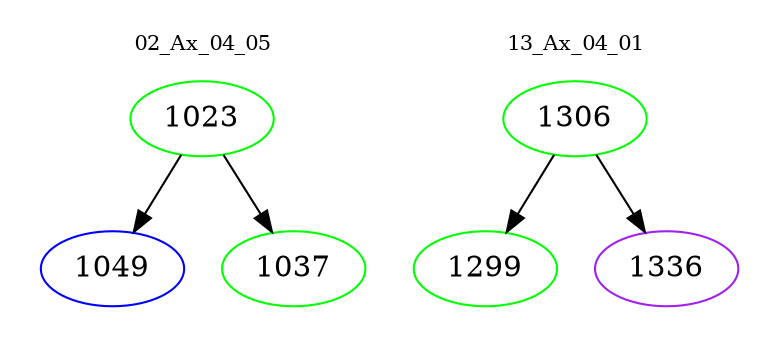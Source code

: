 digraph{
subgraph cluster_0 {
color = white
label = "02_Ax_04_05";
fontsize=10;
T0_1023 [label="1023", color="green"]
T0_1023 -> T0_1049 [color="black"]
T0_1049 [label="1049", color="blue"]
T0_1023 -> T0_1037 [color="black"]
T0_1037 [label="1037", color="green"]
}
subgraph cluster_1 {
color = white
label = "13_Ax_04_01";
fontsize=10;
T1_1306 [label="1306", color="green"]
T1_1306 -> T1_1299 [color="black"]
T1_1299 [label="1299", color="green"]
T1_1306 -> T1_1336 [color="black"]
T1_1336 [label="1336", color="purple"]
}
}
